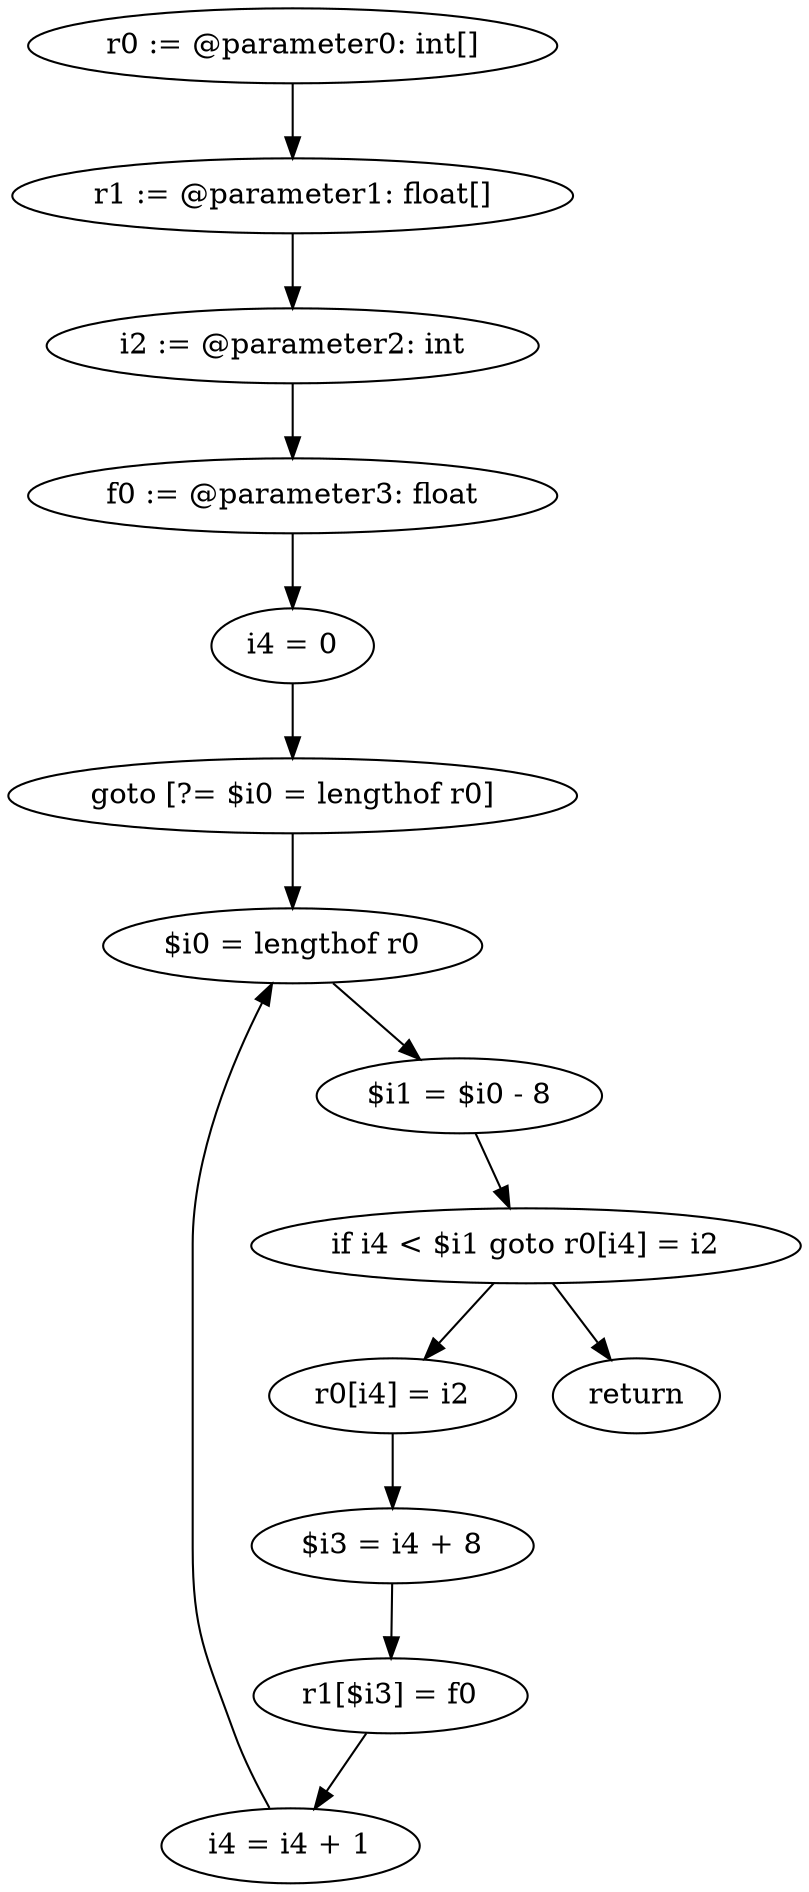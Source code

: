 digraph "unitGraph" {
    "r0 := @parameter0: int[]"
    "r1 := @parameter1: float[]"
    "i2 := @parameter2: int"
    "f0 := @parameter3: float"
    "i4 = 0"
    "goto [?= $i0 = lengthof r0]"
    "r0[i4] = i2"
    "$i3 = i4 + 8"
    "r1[$i3] = f0"
    "i4 = i4 + 1"
    "$i0 = lengthof r0"
    "$i1 = $i0 - 8"
    "if i4 < $i1 goto r0[i4] = i2"
    "return"
    "r0 := @parameter0: int[]"->"r1 := @parameter1: float[]";
    "r1 := @parameter1: float[]"->"i2 := @parameter2: int";
    "i2 := @parameter2: int"->"f0 := @parameter3: float";
    "f0 := @parameter3: float"->"i4 = 0";
    "i4 = 0"->"goto [?= $i0 = lengthof r0]";
    "goto [?= $i0 = lengthof r0]"->"$i0 = lengthof r0";
    "r0[i4] = i2"->"$i3 = i4 + 8";
    "$i3 = i4 + 8"->"r1[$i3] = f0";
    "r1[$i3] = f0"->"i4 = i4 + 1";
    "i4 = i4 + 1"->"$i0 = lengthof r0";
    "$i0 = lengthof r0"->"$i1 = $i0 - 8";
    "$i1 = $i0 - 8"->"if i4 < $i1 goto r0[i4] = i2";
    "if i4 < $i1 goto r0[i4] = i2"->"return";
    "if i4 < $i1 goto r0[i4] = i2"->"r0[i4] = i2";
}
